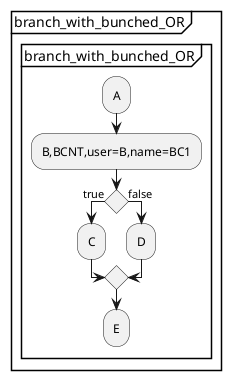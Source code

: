 @startuml
    partition "branch_with_bunched_OR" {
        group "branch_with_bunched_OR"
            :A;
            :B,BCNT,user=B,name=BC1;
            if () then (true)
                :C;
            else (false)
                :D;
            endif
            :E;
        end group
    }
@enduml